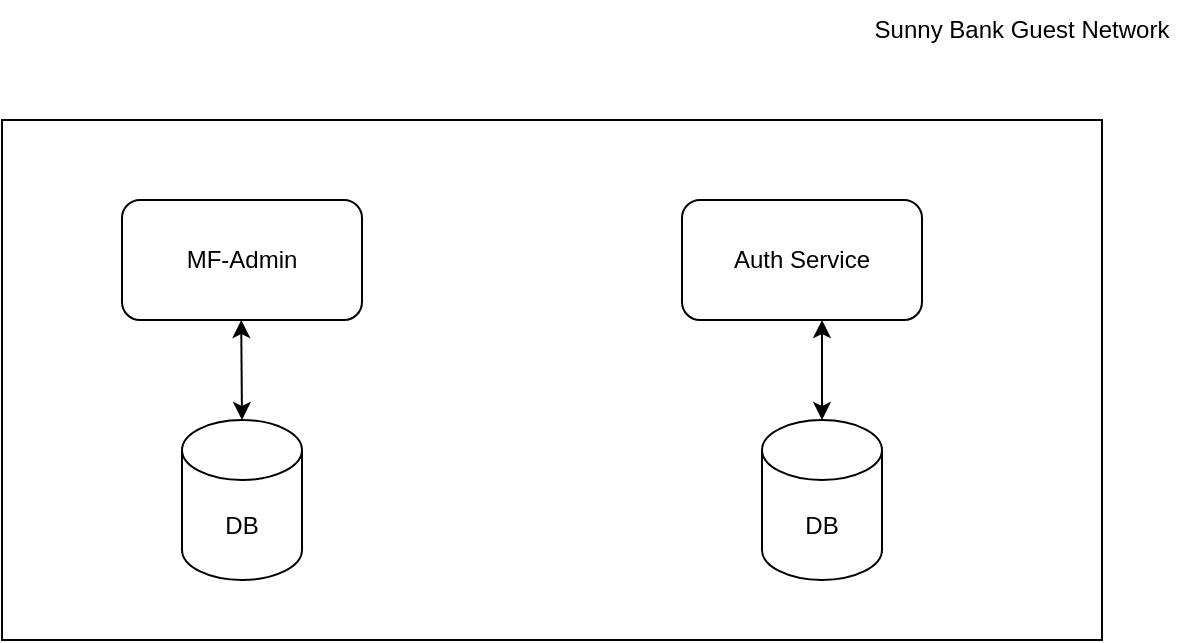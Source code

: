 <mxfile version="23.1.5" type="github">
  <diagram name="第1頁" id="1wklVr72N6ZmMu-Cdv6m">
    <mxGraphModel dx="1199" dy="546" grid="1" gridSize="10" guides="1" tooltips="1" connect="1" arrows="1" fold="1" page="1" pageScale="1" pageWidth="827" pageHeight="1169" math="0" shadow="0">
      <root>
        <mxCell id="0" />
        <mxCell id="1" parent="0" />
        <mxCell id="8QyEa9IOrjfCE1RIOH5n-1" value="" style="rounded=0;whiteSpace=wrap;html=1;" vertex="1" parent="1">
          <mxGeometry x="80" y="80" width="550" height="260" as="geometry" />
        </mxCell>
        <mxCell id="8QyEa9IOrjfCE1RIOH5n-2" value="Sunny Bank Guest Network" style="text;html=1;align=center;verticalAlign=middle;whiteSpace=wrap;rounded=0;" vertex="1" parent="1">
          <mxGeometry x="510" y="20" width="160" height="30" as="geometry" />
        </mxCell>
        <mxCell id="8QyEa9IOrjfCE1RIOH5n-3" value="MF-Admin" style="rounded=1;whiteSpace=wrap;html=1;" vertex="1" parent="1">
          <mxGeometry x="140" y="120" width="120" height="60" as="geometry" />
        </mxCell>
        <mxCell id="8QyEa9IOrjfCE1RIOH5n-4" value="Auth Service" style="rounded=1;whiteSpace=wrap;html=1;" vertex="1" parent="1">
          <mxGeometry x="420" y="120" width="120" height="60" as="geometry" />
        </mxCell>
        <mxCell id="8QyEa9IOrjfCE1RIOH5n-6" value="DB" style="shape=cylinder3;whiteSpace=wrap;html=1;boundedLbl=1;backgroundOutline=1;size=15;" vertex="1" parent="1">
          <mxGeometry x="170" y="230" width="60" height="80" as="geometry" />
        </mxCell>
        <mxCell id="8QyEa9IOrjfCE1RIOH5n-7" value="DB" style="shape=cylinder3;whiteSpace=wrap;html=1;boundedLbl=1;backgroundOutline=1;size=15;" vertex="1" parent="1">
          <mxGeometry x="460" y="230" width="60" height="80" as="geometry" />
        </mxCell>
        <mxCell id="8QyEa9IOrjfCE1RIOH5n-8" value="" style="endArrow=classic;startArrow=classic;html=1;rounded=0;" edge="1" parent="1" source="8QyEa9IOrjfCE1RIOH5n-7">
          <mxGeometry width="50" height="50" relative="1" as="geometry">
            <mxPoint x="440" y="230" as="sourcePoint" />
            <mxPoint x="490" y="180" as="targetPoint" />
          </mxGeometry>
        </mxCell>
        <mxCell id="8QyEa9IOrjfCE1RIOH5n-9" value="" style="endArrow=classic;startArrow=classic;html=1;rounded=0;exitX=0.5;exitY=0;exitDx=0;exitDy=0;exitPerimeter=0;" edge="1" parent="1" source="8QyEa9IOrjfCE1RIOH5n-6">
          <mxGeometry width="50" height="50" relative="1" as="geometry">
            <mxPoint x="199.6" y="230" as="sourcePoint" />
            <mxPoint x="199.6" y="180" as="targetPoint" />
          </mxGeometry>
        </mxCell>
      </root>
    </mxGraphModel>
  </diagram>
</mxfile>
